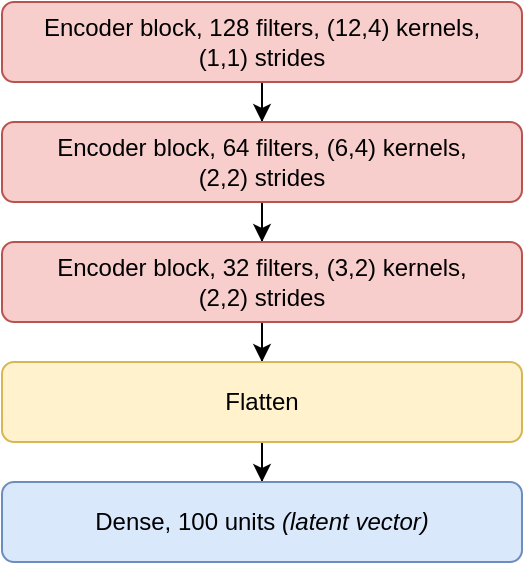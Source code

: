 <mxfile version="12.4.2" type="device" pages="1"><diagram id="mADj3N52reezFfNrAovU" name="Page-1"><mxGraphModel dx="946" dy="680" grid="1" gridSize="10" guides="1" tooltips="1" connect="1" arrows="1" fold="1" page="1" pageScale="1" pageWidth="827" pageHeight="1169" math="1" shadow="0"><root><mxCell id="0"/><mxCell id="1" parent="0"/><mxCell id="KVp9MSCgRwjhDD4FNQpp-5" style="edgeStyle=orthogonalEdgeStyle;rounded=0;orthogonalLoop=1;jettySize=auto;html=1;" edge="1" parent="1" source="Cw01MGH7N1lbKNJdQKr4-1" target="KVp9MSCgRwjhDD4FNQpp-1"><mxGeometry relative="1" as="geometry"/></mxCell><mxCell id="Cw01MGH7N1lbKNJdQKr4-1" value="Encoder block, 128 filters, (12,4) kernels,&lt;br&gt;(1,1) strides" style="rounded=1;whiteSpace=wrap;html=1;fillColor=#f8cecc;strokeColor=#b85450;" parent="1" vertex="1"><mxGeometry x="80" y="80" width="260" height="40" as="geometry"/></mxCell><mxCell id="KVp9MSCgRwjhDD4FNQpp-6" style="edgeStyle=orthogonalEdgeStyle;rounded=0;orthogonalLoop=1;jettySize=auto;html=1;" edge="1" parent="1" source="KVp9MSCgRwjhDD4FNQpp-1" target="KVp9MSCgRwjhDD4FNQpp-2"><mxGeometry relative="1" as="geometry"/></mxCell><mxCell id="KVp9MSCgRwjhDD4FNQpp-1" value="Encoder block, 64 filters, (6,4) kernels,&lt;br&gt;(2,2) strides" style="rounded=1;whiteSpace=wrap;html=1;fillColor=#f8cecc;strokeColor=#b85450;" vertex="1" parent="1"><mxGeometry x="80" y="140" width="260" height="40" as="geometry"/></mxCell><mxCell id="KVp9MSCgRwjhDD4FNQpp-7" style="edgeStyle=orthogonalEdgeStyle;rounded=0;orthogonalLoop=1;jettySize=auto;html=1;" edge="1" parent="1" source="KVp9MSCgRwjhDD4FNQpp-2" target="KVp9MSCgRwjhDD4FNQpp-3"><mxGeometry relative="1" as="geometry"/></mxCell><mxCell id="KVp9MSCgRwjhDD4FNQpp-2" value="Encoder block, 32 filters, (3,2) kernels,&lt;br&gt;(2,2) strides" style="rounded=1;whiteSpace=wrap;html=1;fillColor=#f8cecc;strokeColor=#b85450;" vertex="1" parent="1"><mxGeometry x="80" y="200" width="260" height="40" as="geometry"/></mxCell><mxCell id="KVp9MSCgRwjhDD4FNQpp-8" style="edgeStyle=orthogonalEdgeStyle;rounded=0;orthogonalLoop=1;jettySize=auto;html=1;" edge="1" parent="1" source="KVp9MSCgRwjhDD4FNQpp-3" target="KVp9MSCgRwjhDD4FNQpp-4"><mxGeometry relative="1" as="geometry"/></mxCell><mxCell id="KVp9MSCgRwjhDD4FNQpp-3" value="Flatten" style="rounded=1;whiteSpace=wrap;html=1;fillColor=#fff2cc;strokeColor=#d6b656;" vertex="1" parent="1"><mxGeometry x="80" y="260" width="260" height="40" as="geometry"/></mxCell><mxCell id="KVp9MSCgRwjhDD4FNQpp-4" value="Dense, 100 units &lt;i&gt;(latent vector)&lt;/i&gt;" style="rounded=1;whiteSpace=wrap;html=1;fillColor=#dae8fc;strokeColor=#6c8ebf;" vertex="1" parent="1"><mxGeometry x="80" y="320" width="260" height="40" as="geometry"/></mxCell></root></mxGraphModel></diagram></mxfile>